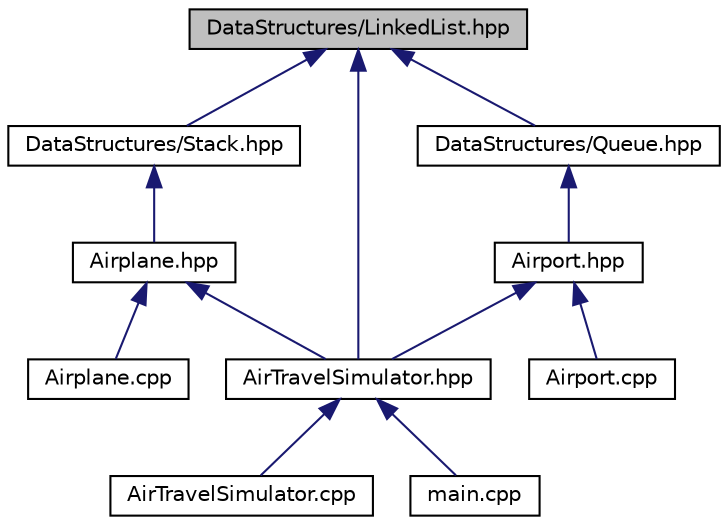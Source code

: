 digraph "DataStructures/LinkedList.hpp"
{
  edge [fontname="Helvetica",fontsize="10",labelfontname="Helvetica",labelfontsize="10"];
  node [fontname="Helvetica",fontsize="10",shape=record];
  Node1 [label="DataStructures/LinkedList.hpp",height=0.2,width=0.4,color="black", fillcolor="grey75", style="filled", fontcolor="black"];
  Node1 -> Node2 [dir="back",color="midnightblue",fontsize="10",style="solid"];
  Node2 [label="DataStructures/Stack.hpp",height=0.2,width=0.4,color="black", fillcolor="white", style="filled",URL="$Stack_8hpp.html"];
  Node2 -> Node3 [dir="back",color="midnightblue",fontsize="10",style="solid"];
  Node3 [label="Airplane.hpp",height=0.2,width=0.4,color="black", fillcolor="white", style="filled",URL="$Airplane_8hpp.html"];
  Node3 -> Node4 [dir="back",color="midnightblue",fontsize="10",style="solid"];
  Node4 [label="Airplane.cpp",height=0.2,width=0.4,color="black", fillcolor="white", style="filled",URL="$Airplane_8cpp.html"];
  Node3 -> Node5 [dir="back",color="midnightblue",fontsize="10",style="solid"];
  Node5 [label="AirTravelSimulator.hpp",height=0.2,width=0.4,color="black", fillcolor="white", style="filled",URL="$AirTravelSimulator_8hpp.html"];
  Node5 -> Node6 [dir="back",color="midnightblue",fontsize="10",style="solid"];
  Node6 [label="AirTravelSimulator.cpp",height=0.2,width=0.4,color="black", fillcolor="white", style="filled",URL="$AirTravelSimulator_8cpp.html"];
  Node5 -> Node7 [dir="back",color="midnightblue",fontsize="10",style="solid"];
  Node7 [label="main.cpp",height=0.2,width=0.4,color="black", fillcolor="white", style="filled",URL="$main_8cpp.html"];
  Node1 -> Node8 [dir="back",color="midnightblue",fontsize="10",style="solid"];
  Node8 [label="DataStructures/Queue.hpp",height=0.2,width=0.4,color="black", fillcolor="white", style="filled",URL="$Queue_8hpp.html"];
  Node8 -> Node9 [dir="back",color="midnightblue",fontsize="10",style="solid"];
  Node9 [label="Airport.hpp",height=0.2,width=0.4,color="black", fillcolor="white", style="filled",URL="$Airport_8hpp.html"];
  Node9 -> Node10 [dir="back",color="midnightblue",fontsize="10",style="solid"];
  Node10 [label="Airport.cpp",height=0.2,width=0.4,color="black", fillcolor="white", style="filled",URL="$Airport_8cpp.html"];
  Node9 -> Node5 [dir="back",color="midnightblue",fontsize="10",style="solid"];
  Node1 -> Node5 [dir="back",color="midnightblue",fontsize="10",style="solid"];
}
